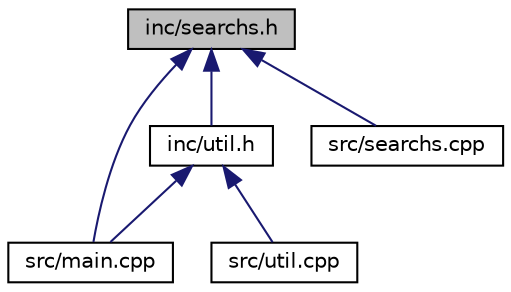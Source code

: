 digraph "inc/searchs.h"
{
  edge [fontname="Helvetica",fontsize="10",labelfontname="Helvetica",labelfontsize="10"];
  node [fontname="Helvetica",fontsize="10",shape=record];
  Node5 [label="inc/searchs.h",height=0.2,width=0.4,color="black", fillcolor="grey75", style="filled", fontcolor="black"];
  Node5 -> Node6 [dir="back",color="midnightblue",fontsize="10",style="solid",fontname="Helvetica"];
  Node6 [label="inc/util.h",height=0.2,width=0.4,color="black", fillcolor="white", style="filled",URL="$util_8h.html",tooltip="File with the execution helpers, debug. "];
  Node6 -> Node7 [dir="back",color="midnightblue",fontsize="10",style="solid",fontname="Helvetica"];
  Node7 [label="src/main.cpp",height=0.2,width=0.4,color="black", fillcolor="white", style="filled",URL="$main_8cpp.html",tooltip="The main execution file. "];
  Node6 -> Node8 [dir="back",color="midnightblue",fontsize="10",style="solid",fontname="Helvetica"];
  Node8 [label="src/util.cpp",height=0.2,width=0.4,color="black", fillcolor="white", style="filled",URL="$util_8cpp.html",tooltip="execution functions implementation. "];
  Node5 -> Node7 [dir="back",color="midnightblue",fontsize="10",style="solid",fontname="Helvetica"];
  Node5 -> Node9 [dir="back",color="midnightblue",fontsize="10",style="solid",fontname="Helvetica"];
  Node9 [label="src/searchs.cpp",height=0.2,width=0.4,color="black", fillcolor="white", style="filled",URL="$searchs_8cpp.html",tooltip="searchs implementations. "];
}
